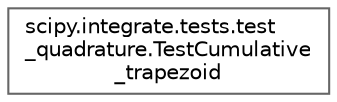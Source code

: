 digraph "Graphical Class Hierarchy"
{
 // LATEX_PDF_SIZE
  bgcolor="transparent";
  edge [fontname=Helvetica,fontsize=10,labelfontname=Helvetica,labelfontsize=10];
  node [fontname=Helvetica,fontsize=10,shape=box,height=0.2,width=0.4];
  rankdir="LR";
  Node0 [id="Node000000",label="scipy.integrate.tests.test\l_quadrature.TestCumulative\l_trapezoid",height=0.2,width=0.4,color="grey40", fillcolor="white", style="filled",URL="$d9/d68/classscipy_1_1integrate_1_1tests_1_1test__quadrature_1_1TestCumulative__trapezoid.html",tooltip=" "];
}
